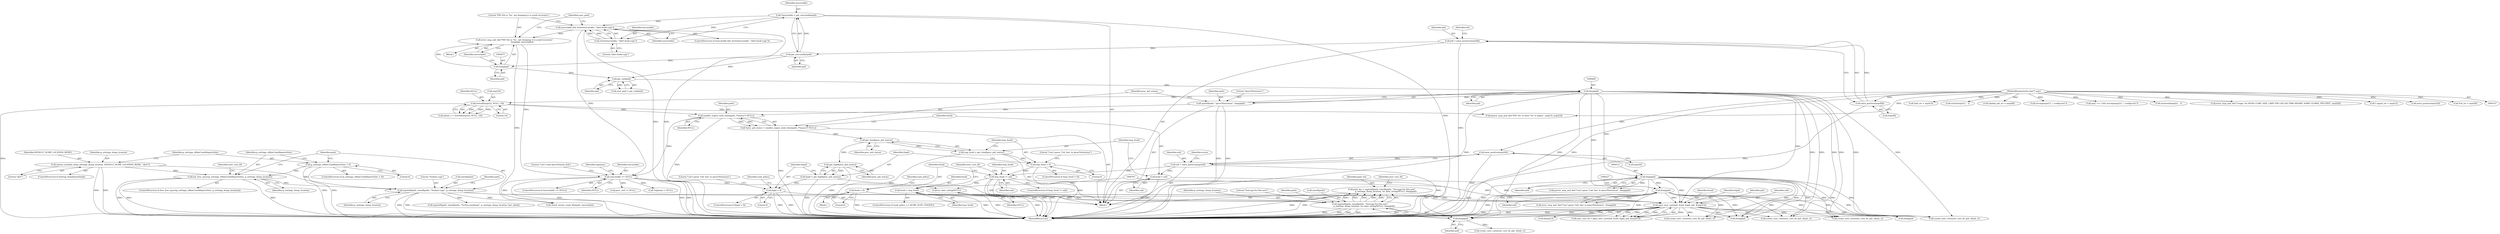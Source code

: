 digraph "0_abrt_3c1b60cfa62d39e5fff5a53a5bc53dae189e740e@API" {
"1000756" [label="(Call,path_len = snprintf(path, sizeof(path), \"%s/ccpp-%s-%lu.new\",\n            g_settings_dump_location, iso_date_string(NULL), (long)pid))"];
"1000758" [label="(Call,snprintf(path, sizeof(path), \"%s/ccpp-%s-%lu.new\",\n            g_settings_dump_location, iso_date_string(NULL), (long)pid))"];
"1000646" [label="(Call,snprintf(path, sizeof(path), \"%s/last-ccpp\", g_settings_dump_location))"];
"1000628" [label="(Call,ensure_writable_dir(g_settings_dump_location, DEFAULT_DUMP_LOCATION_MODE, \"abrt\"))"];
"1000638" [label="(Call,low_free_space(g_settings_nMaxCrashReportsSize, g_settings_dump_location))"];
"1000633" [label="(Call,g_settings_nMaxCrashReportsSize > 0)"];
"1000764" [label="(Call,iso_date_string(NULL))"];
"1000579" [label="(Call,executable == NULL)"];
"1000466" [label="(Call,executable && strstr(executable, \"/abrt-hook-ccpp\"))"];
"1000468" [label="(Call,strstr(executable, \"/abrt-hook-ccpp\"))"];
"1000461" [label="(Call,*executable = get_executable(pid))"];
"1000463" [label="(Call,get_executable(pid))"];
"1000435" [label="(Call,pid = xatoi_positive(argv[8]))"];
"1000437" [label="(Call,xatoi_positive(argv[8]))"];
"1000149" [label="(MethodParameterIn,char** argv)"];
"1000472" [label="(Call,error_msg_and_die(\"PID %lu is '%s', not dumping it to avoid recursion\",\n                        (long)pid, executable))"];
"1000474" [label="(Call,(long)pid)"];
"1000494" [label="(Call,xmalloc_xopen_read_close(path, /*maxsz:*/ NULL))"];
"1000485" [label="(Call,sprintf(path, \"/proc/%lu/status\", (long)pid))"];
"1000488" [label="(Call,(long)pid)"];
"1000480" [label="(Call,get_cwd(pid))"];
"1000354" [label="(Call,strtoull(argv[2], NULL, 10))"];
"1000766" [label="(Call,(long)pid)"];
"1000512" [label="(Call,(long)pid)"];
"1000526" [label="(Call,(long)pid)"];
"1000569" [label="(Call,open_user_core(uid, fsuid, fsgid, pid, &argv[1]))"];
"1000534" [label="(Call,tmp_fsuid != uid)"];
"1000507" [label="(Call,tmp_fsuid < 0)"];
"1000502" [label="(Call,tmp_fsuid = get_fsuid(proc_pid_status))"];
"1000504" [label="(Call,get_fsuid(proc_pid_status))"];
"1000492" [label="(Call,*proc_pid_status = xmalloc_xopen_read_close(path, /*maxsz:*/ NULL))"];
"1000392" [label="(Call,uid = xatoi_positive(argv[4]))"];
"1000394" [label="(Call,xatoi_positive(argv[4]))"];
"1000545" [label="(Call,fsuid = tmp_fsuid)"];
"1000498" [label="(Call,fsuid = uid)"];
"1000538" [label="(Call,fsuid = 0)"];
"1000521" [label="(Call,fsgid < 0)"];
"1000516" [label="(Call,fsgid = get_fsgid(proc_pid_status))"];
"1000518" [label="(Call,get_fsgid(proc_pid_status))"];
"1000654" [label="(Identifier,path)"];
"1000760" [label="(Call,sizeof(path))"];
"1000604" [label="(Call,create_user_core(user_core_fd, pid, ulimit_c))"];
"1000631" [label="(Literal,\"abrt\")"];
"1000481" [label="(Identifier,pid)"];
"1000500" [label="(Identifier,uid)"];
"1000643" [label="(Identifier,user_core_fd)"];
"1000571" [label="(Identifier,fsuid)"];
"1000438" [label="(Call,argv[8])"];
"1000650" [label="(Literal,\"%s/last-ccpp\")"];
"1000763" [label="(Identifier,g_settings_dump_location)"];
"1000477" [label="(Identifier,executable)"];
"1000653" [label="(Call,check_recent_crash_file(path, executable))"];
"1000545" [label="(Call,fsuid = tmp_fsuid)"];
"1000522" [label="(Identifier,fsgid)"];
"1000379" [label="(Call,*pid_str = argv[3])"];
"1000524" [label="(Call,error_msg_and_die(\"Can't parse 'Gid: line' in /proc/%lu/status\", (long)pid))"];
"1000311" [label="(Call,strchr(argv[1], ' '))"];
"1000495" [label="(Identifier,path)"];
"1000429" [label="(Call,*global_pid_str = argv[8])"];
"1000510" [label="(Call,perror_msg_and_die(\"Can't parse 'Uid: line' in /proc/%lu/status\", (long)pid))"];
"1000648" [label="(Call,sizeof(path))"];
"1000533" [label="(ControlStructure,if (tmp_fsuid != uid))"];
"1000558" [label="(Identifier,user_core_fd)"];
"1000651" [label="(Identifier,g_settings_dump_location)"];
"1000540" [label="(Literal,0)"];
"1000765" [label="(Identifier,NULL)"];
"1000400" [label="(Identifier,errno)"];
"1000525" [label="(Literal,\"Can't parse 'Gid: line' in /proc/%lu/status\")"];
"1000395" [label="(Call,argv[4])"];
"1000547" [label="(Identifier,tmp_fsuid)"];
"1000639" [label="(Identifier,g_settings_nMaxCrashReportsSize)"];
"1000642" [label="(Call,create_user_core(user_core_fd, pid, ulimit_c))"];
"1000464" [label="(Identifier,pid)"];
"1000443" [label="(Identifier,tid)"];
"1000291" [label="(Call,strcmp(argv[1], \"--config-test\"))"];
"1000287" [label="(Call,argc == 2 && strcmp(argv[1], \"--config-test\"))"];
"1000626" [label="(ControlStructure,if (setting_StandaloneHook))"];
"1000330" [label="(Call,strchrnul(argv[i], ' '))"];
"1000756" [label="(Call,path_len = snprintf(path, sizeof(path), \"%s/ccpp-%s-%lu.new\",\n            g_settings_dump_location, iso_date_string(NULL), (long)pid))"];
"1000468" [label="(Call,strstr(executable, \"/abrt-hook-ccpp\"))"];
"1000578" [label="(ControlStructure,if (executable == NULL))"];
"1000394" [label="(Call,xatoi_positive(argv[4]))"];
"1000622" [label="(Call,create_user_core(user_core_fd, pid, ulimit_c))"];
"1000504" [label="(Call,get_fsuid(proc_pid_status))"];
"1000518" [label="(Call,get_fsgid(proc_pid_status))"];
"1000546" [label="(Identifier,fsuid)"];
"1000519" [label="(Identifier,proc_pid_status)"];
"1000405" [label="(Call,perror_msg_and_die(\"PID '%s' or limit '%s' is bogus\", argv[3], argv[2]))"];
"1000531" [label="(Identifier,suid_policy)"];
"1000634" [label="(Identifier,g_settings_nMaxCrashReportsSize)"];
"1000637" [label="(ControlStructure,if (low_free_space(g_settings_nMaxCrashReportsSize, g_settings_dump_location)))"];
"1000585" [label="(Call,(long)pid)"];
"1000473" [label="(Literal,\"PID %lu is '%s', not dumping it to avoid recursion\")"];
"1000492" [label="(Call,*proc_pid_status = xmalloc_xopen_read_close(path, /*maxsz:*/ NULL))"];
"1000772" [label="(Identifier,user_core_fd)"];
"1000488" [label="(Call,(long)pid)"];
"1000352" [label="(Call,ulimit_c = strtoull(argv[2], NULL, 10))"];
"1000633" [label="(Call,g_settings_nMaxCrashReportsSize > 0)"];
"1000584" [label="(Literal,\"Can't read /proc/%lu/exe link\")"];
"1000521" [label="(Call,fsgid < 0)"];
"1000630" [label="(Identifier,DEFAULT_DUMP_LOCATION_MODE)"];
"1000463" [label="(Call,get_executable(pid))"];
"1000469" [label="(Identifier,executable)"];
"1000768" [label="(Identifier,pid)"];
"1000762" [label="(Literal,\"%s/ccpp-%s-%lu.new\")"];
"1000635" [label="(Literal,0)"];
"1000359" [label="(Literal,10)"];
"1000149" [label="(MethodParameterIn,char** argv)"];
"1000640" [label="(Identifier,g_settings_dump_location)"];
"1000694" [label="(Call,snprintf(path, sizeof(path), \"%s/%s-coredump\", g_settings_dump_location, last_slash))"];
"1000354" [label="(Call,strtoull(argv[2], NULL, 10))"];
"1000507" [label="(Call,tmp_fsuid < 0)"];
"1000581" [label="(Identifier,NULL)"];
"1000514" [label="(Identifier,pid)"];
"1000572" [label="(Identifier,fsgid)"];
"1000467" [label="(Identifier,executable)"];
"1000305" [label="(Call,error_msg_and_die(\"Usage: %s SIGNO CORE_SIZE_LIMIT PID UID GID TIME BINARY_NAME GLOBAL_PID [TID]\", argv[0]))"];
"1000574" [label="(Call,&argv[1])"];
"1000490" [label="(Identifier,pid)"];
"1000150" [label="(Block,)"];
"1000766" [label="(Call,(long)pid)"];
"1000771" [label="(Call,create_user_core(user_core_fd, pid, ulimit_c))"];
"1000506" [label="(ControlStructure,if (tmp_fsuid < 0))"];
"1000628" [label="(Call,ensure_writable_dir(g_settings_dump_location, DEFAULT_DUMP_LOCATION_MODE, \"abrt\"))"];
"1000494" [label="(Call,xmalloc_xopen_read_close(path, /*maxsz:*/ NULL))"];
"1000629" [label="(Identifier,g_settings_dump_location)"];
"1001447" [label="(MethodReturn,int)"];
"1000462" [label="(Identifier,executable)"];
"1000436" [label="(Identifier,pid)"];
"1000537" [label="(Block,)"];
"1000461" [label="(Call,*executable = get_executable(pid))"];
"1000638" [label="(Call,low_free_space(g_settings_nMaxCrashReportsSize, g_settings_dump_location))"];
"1000341" [label="(Call,* signal_str = argv[1])"];
"1000658" [label="(Call,create_user_core(user_core_fd, pid, ulimit_c))"];
"1000503" [label="(Identifier,tmp_fsuid)"];
"1000543" [label="(Identifier,suid_policy)"];
"1000535" [label="(Identifier,tmp_fsuid)"];
"1000502" [label="(Call,tmp_fsuid = get_fsuid(proc_pid_status))"];
"1000487" [label="(Literal,\"/proc/%lu/status\")"];
"1000539" [label="(Identifier,fsuid)"];
"1000647" [label="(Identifier,path)"];
"1000523" [label="(Literal,0)"];
"1000393" [label="(Identifier,uid)"];
"1000472" [label="(Call,error_msg_and_die(\"PID %lu is '%s', not dumping it to avoid recursion\",\n                        (long)pid, executable))"];
"1000355" [label="(Call,argv[2])"];
"1000573" [label="(Identifier,pid)"];
"1000595" [label="(Identifier,signame)"];
"1000471" [label="(Block,)"];
"1000476" [label="(Identifier,pid)"];
"1000496" [label="(Identifier,NULL)"];
"1000528" [label="(Identifier,pid)"];
"1000516" [label="(Call,fsgid = get_fsgid(proc_pid_status))"];
"1000493" [label="(Identifier,proc_pid_status)"];
"1001440" [label="(Call,proc_cwd != NULL)"];
"1000505" [label="(Identifier,proc_pid_status)"];
"1000480" [label="(Call,get_cwd(pid))"];
"1000759" [label="(Identifier,path)"];
"1000509" [label="(Literal,0)"];
"1000387" [label="(Call,xatoi_positive(argv[3]))"];
"1000474" [label="(Call,(long)pid)"];
"1000646" [label="(Call,snprintf(path, sizeof(path), \"%s/last-ccpp\", g_settings_dump_location))"];
"1000435" [label="(Call,pid = xatoi_positive(argv[8]))"];
"1000508" [label="(Identifier,tmp_fsuid)"];
"1000541" [label="(ControlStructure,if (suid_policy == DUMP_SUID_UNSAFE))"];
"1000758" [label="(Call,snprintf(path, sizeof(path), \"%s/ccpp-%s-%lu.new\",\n            g_settings_dump_location, iso_date_string(NULL), (long)pid))"];
"1000534" [label="(Call,tmp_fsuid != uid)"];
"1000478" [label="(Call,user_pwd = get_cwd(pid))"];
"1000743" [label="(Call,(long)pid)"];
"1000536" [label="(Identifier,uid)"];
"1000579" [label="(Call,executable == NULL)"];
"1000594" [label="(Call,*signame = NULL)"];
"1000538" [label="(Call,fsuid = 0)"];
"1000466" [label="(Call,executable && strstr(executable, \"/abrt-hook-ccpp\"))"];
"1000757" [label="(Identifier,path_len)"];
"1000437" [label="(Call,xatoi_positive(argv[8]))"];
"1000465" [label="(ControlStructure,if (executable && strstr(executable, \"/abrt-hook-ccpp\")))"];
"1000485" [label="(Call,sprintf(path, \"/proc/%lu/status\", (long)pid))"];
"1000567" [label="(Call,user_core_fd = open_user_core(uid, fsuid, fsgid, pid, &argv[1]))"];
"1000486" [label="(Identifier,path)"];
"1000511" [label="(Literal,\"Can't parse 'Uid: line' in /proc/%lu/status\")"];
"1000447" [label="(Call,*tid_str = argv[9])"];
"1000479" [label="(Identifier,user_pwd)"];
"1000517" [label="(Identifier,fsgid)"];
"1000764" [label="(Call,iso_date_string(NULL))"];
"1000526" [label="(Call,(long)pid)"];
"1000570" [label="(Identifier,uid)"];
"1000499" [label="(Identifier,fsuid)"];
"1000498" [label="(Call,fsuid = uid)"];
"1000632" [label="(ControlStructure,if (g_settings_nMaxCrashReportsSize > 0))"];
"1000358" [label="(Identifier,NULL)"];
"1000392" [label="(Call,uid = xatoi_positive(argv[4]))"];
"1000512" [label="(Call,(long)pid)"];
"1000520" [label="(ControlStructure,if (fsgid < 0))"];
"1000569" [label="(Call,open_user_core(uid, fsuid, fsgid, pid, &argv[1]))"];
"1000470" [label="(Literal,\"/abrt-hook-ccpp\")"];
"1000580" [label="(Identifier,executable)"];
"1000756" -> "1000150"  [label="AST: "];
"1000756" -> "1000758"  [label="CFG: "];
"1000757" -> "1000756"  [label="AST: "];
"1000758" -> "1000756"  [label="AST: "];
"1000772" -> "1000756"  [label="CFG: "];
"1000756" -> "1001447"  [label="DDG: "];
"1000756" -> "1001447"  [label="DDG: "];
"1000758" -> "1000756"  [label="DDG: "];
"1000758" -> "1000756"  [label="DDG: "];
"1000758" -> "1000756"  [label="DDG: "];
"1000758" -> "1000756"  [label="DDG: "];
"1000758" -> "1000756"  [label="DDG: "];
"1000758" -> "1000766"  [label="CFG: "];
"1000759" -> "1000758"  [label="AST: "];
"1000760" -> "1000758"  [label="AST: "];
"1000762" -> "1000758"  [label="AST: "];
"1000763" -> "1000758"  [label="AST: "];
"1000764" -> "1000758"  [label="AST: "];
"1000766" -> "1000758"  [label="AST: "];
"1000758" -> "1001447"  [label="DDG: "];
"1000758" -> "1001447"  [label="DDG: "];
"1000758" -> "1001447"  [label="DDG: "];
"1000758" -> "1001447"  [label="DDG: "];
"1000646" -> "1000758"  [label="DDG: "];
"1000764" -> "1000758"  [label="DDG: "];
"1000766" -> "1000758"  [label="DDG: "];
"1000646" -> "1000150"  [label="AST: "];
"1000646" -> "1000651"  [label="CFG: "];
"1000647" -> "1000646"  [label="AST: "];
"1000648" -> "1000646"  [label="AST: "];
"1000650" -> "1000646"  [label="AST: "];
"1000651" -> "1000646"  [label="AST: "];
"1000654" -> "1000646"  [label="CFG: "];
"1000646" -> "1001447"  [label="DDG: "];
"1000646" -> "1001447"  [label="DDG: "];
"1000628" -> "1000646"  [label="DDG: "];
"1000638" -> "1000646"  [label="DDG: "];
"1000646" -> "1000653"  [label="DDG: "];
"1000646" -> "1000694"  [label="DDG: "];
"1000628" -> "1000626"  [label="AST: "];
"1000628" -> "1000631"  [label="CFG: "];
"1000629" -> "1000628"  [label="AST: "];
"1000630" -> "1000628"  [label="AST: "];
"1000631" -> "1000628"  [label="AST: "];
"1000634" -> "1000628"  [label="CFG: "];
"1000628" -> "1001447"  [label="DDG: "];
"1000628" -> "1001447"  [label="DDG: "];
"1000628" -> "1000638"  [label="DDG: "];
"1000638" -> "1000637"  [label="AST: "];
"1000638" -> "1000640"  [label="CFG: "];
"1000639" -> "1000638"  [label="AST: "];
"1000640" -> "1000638"  [label="AST: "];
"1000643" -> "1000638"  [label="CFG: "];
"1000647" -> "1000638"  [label="CFG: "];
"1000638" -> "1001447"  [label="DDG: "];
"1000638" -> "1001447"  [label="DDG: "];
"1000638" -> "1001447"  [label="DDG: "];
"1000633" -> "1000638"  [label="DDG: "];
"1000633" -> "1000632"  [label="AST: "];
"1000633" -> "1000635"  [label="CFG: "];
"1000634" -> "1000633"  [label="AST: "];
"1000635" -> "1000633"  [label="AST: "];
"1000639" -> "1000633"  [label="CFG: "];
"1000647" -> "1000633"  [label="CFG: "];
"1000633" -> "1001447"  [label="DDG: "];
"1000633" -> "1001447"  [label="DDG: "];
"1000764" -> "1000765"  [label="CFG: "];
"1000765" -> "1000764"  [label="AST: "];
"1000767" -> "1000764"  [label="CFG: "];
"1000764" -> "1001447"  [label="DDG: "];
"1000579" -> "1000764"  [label="DDG: "];
"1000579" -> "1000578"  [label="AST: "];
"1000579" -> "1000581"  [label="CFG: "];
"1000580" -> "1000579"  [label="AST: "];
"1000581" -> "1000579"  [label="AST: "];
"1000584" -> "1000579"  [label="CFG: "];
"1000595" -> "1000579"  [label="CFG: "];
"1000579" -> "1001447"  [label="DDG: "];
"1000579" -> "1001447"  [label="DDG: "];
"1000579" -> "1001447"  [label="DDG: "];
"1000466" -> "1000579"  [label="DDG: "];
"1000472" -> "1000579"  [label="DDG: "];
"1000494" -> "1000579"  [label="DDG: "];
"1000579" -> "1000594"  [label="DDG: "];
"1000579" -> "1000653"  [label="DDG: "];
"1000579" -> "1001440"  [label="DDG: "];
"1000466" -> "1000465"  [label="AST: "];
"1000466" -> "1000467"  [label="CFG: "];
"1000466" -> "1000468"  [label="CFG: "];
"1000467" -> "1000466"  [label="AST: "];
"1000468" -> "1000466"  [label="AST: "];
"1000473" -> "1000466"  [label="CFG: "];
"1000479" -> "1000466"  [label="CFG: "];
"1000466" -> "1001447"  [label="DDG: "];
"1000466" -> "1001447"  [label="DDG: "];
"1000468" -> "1000466"  [label="DDG: "];
"1000468" -> "1000466"  [label="DDG: "];
"1000461" -> "1000466"  [label="DDG: "];
"1000466" -> "1000472"  [label="DDG: "];
"1000468" -> "1000470"  [label="CFG: "];
"1000469" -> "1000468"  [label="AST: "];
"1000470" -> "1000468"  [label="AST: "];
"1000461" -> "1000468"  [label="DDG: "];
"1000461" -> "1000150"  [label="AST: "];
"1000461" -> "1000463"  [label="CFG: "];
"1000462" -> "1000461"  [label="AST: "];
"1000463" -> "1000461"  [label="AST: "];
"1000467" -> "1000461"  [label="CFG: "];
"1000461" -> "1001447"  [label="DDG: "];
"1000463" -> "1000461"  [label="DDG: "];
"1000463" -> "1000464"  [label="CFG: "];
"1000464" -> "1000463"  [label="AST: "];
"1000435" -> "1000463"  [label="DDG: "];
"1000463" -> "1000474"  [label="DDG: "];
"1000463" -> "1000480"  [label="DDG: "];
"1000435" -> "1000150"  [label="AST: "];
"1000435" -> "1000437"  [label="CFG: "];
"1000436" -> "1000435"  [label="AST: "];
"1000437" -> "1000435"  [label="AST: "];
"1000443" -> "1000435"  [label="CFG: "];
"1000435" -> "1001447"  [label="DDG: "];
"1000437" -> "1000435"  [label="DDG: "];
"1000437" -> "1000438"  [label="CFG: "];
"1000438" -> "1000437"  [label="AST: "];
"1000437" -> "1001447"  [label="DDG: "];
"1000149" -> "1000437"  [label="DDG: "];
"1000149" -> "1000147"  [label="AST: "];
"1000149" -> "1001447"  [label="DDG: "];
"1000149" -> "1000287"  [label="DDG: "];
"1000149" -> "1000291"  [label="DDG: "];
"1000149" -> "1000305"  [label="DDG: "];
"1000149" -> "1000311"  [label="DDG: "];
"1000149" -> "1000330"  [label="DDG: "];
"1000149" -> "1000341"  [label="DDG: "];
"1000149" -> "1000354"  [label="DDG: "];
"1000149" -> "1000379"  [label="DDG: "];
"1000149" -> "1000387"  [label="DDG: "];
"1000149" -> "1000394"  [label="DDG: "];
"1000149" -> "1000405"  [label="DDG: "];
"1000149" -> "1000429"  [label="DDG: "];
"1000149" -> "1000447"  [label="DDG: "];
"1000472" -> "1000471"  [label="AST: "];
"1000472" -> "1000477"  [label="CFG: "];
"1000473" -> "1000472"  [label="AST: "];
"1000474" -> "1000472"  [label="AST: "];
"1000477" -> "1000472"  [label="AST: "];
"1000479" -> "1000472"  [label="CFG: "];
"1000472" -> "1001447"  [label="DDG: "];
"1000474" -> "1000472"  [label="DDG: "];
"1000474" -> "1000476"  [label="CFG: "];
"1000475" -> "1000474"  [label="AST: "];
"1000476" -> "1000474"  [label="AST: "];
"1000477" -> "1000474"  [label="CFG: "];
"1000474" -> "1000480"  [label="DDG: "];
"1000494" -> "1000492"  [label="AST: "];
"1000494" -> "1000496"  [label="CFG: "];
"1000495" -> "1000494"  [label="AST: "];
"1000496" -> "1000494"  [label="AST: "];
"1000492" -> "1000494"  [label="CFG: "];
"1000494" -> "1001447"  [label="DDG: "];
"1000494" -> "1000492"  [label="DDG: "];
"1000494" -> "1000492"  [label="DDG: "];
"1000485" -> "1000494"  [label="DDG: "];
"1000354" -> "1000494"  [label="DDG: "];
"1000485" -> "1000150"  [label="AST: "];
"1000485" -> "1000488"  [label="CFG: "];
"1000486" -> "1000485"  [label="AST: "];
"1000487" -> "1000485"  [label="AST: "];
"1000488" -> "1000485"  [label="AST: "];
"1000493" -> "1000485"  [label="CFG: "];
"1000485" -> "1001447"  [label="DDG: "];
"1000485" -> "1001447"  [label="DDG: "];
"1000488" -> "1000485"  [label="DDG: "];
"1000488" -> "1000490"  [label="CFG: "];
"1000489" -> "1000488"  [label="AST: "];
"1000490" -> "1000488"  [label="AST: "];
"1000488" -> "1001447"  [label="DDG: "];
"1000480" -> "1000488"  [label="DDG: "];
"1000488" -> "1000512"  [label="DDG: "];
"1000488" -> "1000526"  [label="DDG: "];
"1000488" -> "1000569"  [label="DDG: "];
"1000488" -> "1000585"  [label="DDG: "];
"1000488" -> "1000604"  [label="DDG: "];
"1000488" -> "1000622"  [label="DDG: "];
"1000488" -> "1000642"  [label="DDG: "];
"1000488" -> "1000658"  [label="DDG: "];
"1000488" -> "1000743"  [label="DDG: "];
"1000488" -> "1000766"  [label="DDG: "];
"1000480" -> "1000478"  [label="AST: "];
"1000480" -> "1000481"  [label="CFG: "];
"1000481" -> "1000480"  [label="AST: "];
"1000478" -> "1000480"  [label="CFG: "];
"1000480" -> "1000478"  [label="DDG: "];
"1000354" -> "1000352"  [label="AST: "];
"1000354" -> "1000359"  [label="CFG: "];
"1000355" -> "1000354"  [label="AST: "];
"1000358" -> "1000354"  [label="AST: "];
"1000359" -> "1000354"  [label="AST: "];
"1000352" -> "1000354"  [label="CFG: "];
"1000354" -> "1001447"  [label="DDG: "];
"1000354" -> "1000352"  [label="DDG: "];
"1000354" -> "1000352"  [label="DDG: "];
"1000354" -> "1000352"  [label="DDG: "];
"1000354" -> "1000405"  [label="DDG: "];
"1000766" -> "1000768"  [label="CFG: "];
"1000767" -> "1000766"  [label="AST: "];
"1000768" -> "1000766"  [label="AST: "];
"1000512" -> "1000766"  [label="DDG: "];
"1000526" -> "1000766"  [label="DDG: "];
"1000569" -> "1000766"  [label="DDG: "];
"1000766" -> "1000771"  [label="DDG: "];
"1000512" -> "1000510"  [label="AST: "];
"1000512" -> "1000514"  [label="CFG: "];
"1000513" -> "1000512"  [label="AST: "];
"1000514" -> "1000512"  [label="AST: "];
"1000510" -> "1000512"  [label="CFG: "];
"1000512" -> "1001447"  [label="DDG: "];
"1000512" -> "1000510"  [label="DDG: "];
"1000512" -> "1000526"  [label="DDG: "];
"1000512" -> "1000569"  [label="DDG: "];
"1000512" -> "1000585"  [label="DDG: "];
"1000512" -> "1000604"  [label="DDG: "];
"1000512" -> "1000622"  [label="DDG: "];
"1000512" -> "1000642"  [label="DDG: "];
"1000512" -> "1000658"  [label="DDG: "];
"1000512" -> "1000743"  [label="DDG: "];
"1000526" -> "1000524"  [label="AST: "];
"1000526" -> "1000528"  [label="CFG: "];
"1000527" -> "1000526"  [label="AST: "];
"1000528" -> "1000526"  [label="AST: "];
"1000524" -> "1000526"  [label="CFG: "];
"1000526" -> "1001447"  [label="DDG: "];
"1000526" -> "1000524"  [label="DDG: "];
"1000526" -> "1000569"  [label="DDG: "];
"1000526" -> "1000585"  [label="DDG: "];
"1000526" -> "1000604"  [label="DDG: "];
"1000526" -> "1000622"  [label="DDG: "];
"1000526" -> "1000642"  [label="DDG: "];
"1000526" -> "1000658"  [label="DDG: "];
"1000526" -> "1000743"  [label="DDG: "];
"1000569" -> "1000567"  [label="AST: "];
"1000569" -> "1000574"  [label="CFG: "];
"1000570" -> "1000569"  [label="AST: "];
"1000571" -> "1000569"  [label="AST: "];
"1000572" -> "1000569"  [label="AST: "];
"1000573" -> "1000569"  [label="AST: "];
"1000574" -> "1000569"  [label="AST: "];
"1000567" -> "1000569"  [label="CFG: "];
"1000569" -> "1001447"  [label="DDG: "];
"1000569" -> "1001447"  [label="DDG: "];
"1000569" -> "1001447"  [label="DDG: "];
"1000569" -> "1001447"  [label="DDG: "];
"1000569" -> "1001447"  [label="DDG: "];
"1000569" -> "1000567"  [label="DDG: "];
"1000569" -> "1000567"  [label="DDG: "];
"1000569" -> "1000567"  [label="DDG: "];
"1000569" -> "1000567"  [label="DDG: "];
"1000569" -> "1000567"  [label="DDG: "];
"1000534" -> "1000569"  [label="DDG: "];
"1000545" -> "1000569"  [label="DDG: "];
"1000498" -> "1000569"  [label="DDG: "];
"1000538" -> "1000569"  [label="DDG: "];
"1000521" -> "1000569"  [label="DDG: "];
"1000569" -> "1000585"  [label="DDG: "];
"1000569" -> "1000604"  [label="DDG: "];
"1000569" -> "1000622"  [label="DDG: "];
"1000569" -> "1000642"  [label="DDG: "];
"1000569" -> "1000658"  [label="DDG: "];
"1000569" -> "1000743"  [label="DDG: "];
"1000534" -> "1000533"  [label="AST: "];
"1000534" -> "1000536"  [label="CFG: "];
"1000535" -> "1000534"  [label="AST: "];
"1000536" -> "1000534"  [label="AST: "];
"1000539" -> "1000534"  [label="CFG: "];
"1000558" -> "1000534"  [label="CFG: "];
"1000534" -> "1001447"  [label="DDG: "];
"1000534" -> "1001447"  [label="DDG: "];
"1000534" -> "1001447"  [label="DDG: "];
"1000507" -> "1000534"  [label="DDG: "];
"1000392" -> "1000534"  [label="DDG: "];
"1000534" -> "1000545"  [label="DDG: "];
"1000507" -> "1000506"  [label="AST: "];
"1000507" -> "1000509"  [label="CFG: "];
"1000508" -> "1000507"  [label="AST: "];
"1000509" -> "1000507"  [label="AST: "];
"1000511" -> "1000507"  [label="CFG: "];
"1000517" -> "1000507"  [label="CFG: "];
"1000507" -> "1001447"  [label="DDG: "];
"1000502" -> "1000507"  [label="DDG: "];
"1000502" -> "1000150"  [label="AST: "];
"1000502" -> "1000504"  [label="CFG: "];
"1000503" -> "1000502"  [label="AST: "];
"1000504" -> "1000502"  [label="AST: "];
"1000508" -> "1000502"  [label="CFG: "];
"1000502" -> "1001447"  [label="DDG: "];
"1000504" -> "1000502"  [label="DDG: "];
"1000504" -> "1000505"  [label="CFG: "];
"1000505" -> "1000504"  [label="AST: "];
"1000492" -> "1000504"  [label="DDG: "];
"1000504" -> "1000518"  [label="DDG: "];
"1000492" -> "1000150"  [label="AST: "];
"1000493" -> "1000492"  [label="AST: "];
"1000499" -> "1000492"  [label="CFG: "];
"1000492" -> "1001447"  [label="DDG: "];
"1000392" -> "1000150"  [label="AST: "];
"1000392" -> "1000394"  [label="CFG: "];
"1000393" -> "1000392"  [label="AST: "];
"1000394" -> "1000392"  [label="AST: "];
"1000400" -> "1000392"  [label="CFG: "];
"1000392" -> "1001447"  [label="DDG: "];
"1000394" -> "1000392"  [label="DDG: "];
"1000392" -> "1000498"  [label="DDG: "];
"1000394" -> "1000395"  [label="CFG: "];
"1000395" -> "1000394"  [label="AST: "];
"1000394" -> "1001447"  [label="DDG: "];
"1000545" -> "1000541"  [label="AST: "];
"1000545" -> "1000547"  [label="CFG: "];
"1000546" -> "1000545"  [label="AST: "];
"1000547" -> "1000545"  [label="AST: "];
"1000558" -> "1000545"  [label="CFG: "];
"1000545" -> "1001447"  [label="DDG: "];
"1000545" -> "1001447"  [label="DDG: "];
"1000498" -> "1000150"  [label="AST: "];
"1000498" -> "1000500"  [label="CFG: "];
"1000499" -> "1000498"  [label="AST: "];
"1000500" -> "1000498"  [label="AST: "];
"1000503" -> "1000498"  [label="CFG: "];
"1000498" -> "1001447"  [label="DDG: "];
"1000538" -> "1000537"  [label="AST: "];
"1000538" -> "1000540"  [label="CFG: "];
"1000539" -> "1000538"  [label="AST: "];
"1000540" -> "1000538"  [label="AST: "];
"1000543" -> "1000538"  [label="CFG: "];
"1000538" -> "1001447"  [label="DDG: "];
"1000521" -> "1000520"  [label="AST: "];
"1000521" -> "1000523"  [label="CFG: "];
"1000522" -> "1000521"  [label="AST: "];
"1000523" -> "1000521"  [label="AST: "];
"1000525" -> "1000521"  [label="CFG: "];
"1000531" -> "1000521"  [label="CFG: "];
"1000521" -> "1001447"  [label="DDG: "];
"1000521" -> "1001447"  [label="DDG: "];
"1000516" -> "1000521"  [label="DDG: "];
"1000516" -> "1000150"  [label="AST: "];
"1000516" -> "1000518"  [label="CFG: "];
"1000517" -> "1000516"  [label="AST: "];
"1000518" -> "1000516"  [label="AST: "];
"1000522" -> "1000516"  [label="CFG: "];
"1000516" -> "1001447"  [label="DDG: "];
"1000518" -> "1000516"  [label="DDG: "];
"1000518" -> "1000519"  [label="CFG: "];
"1000519" -> "1000518"  [label="AST: "];
"1000518" -> "1001447"  [label="DDG: "];
}
